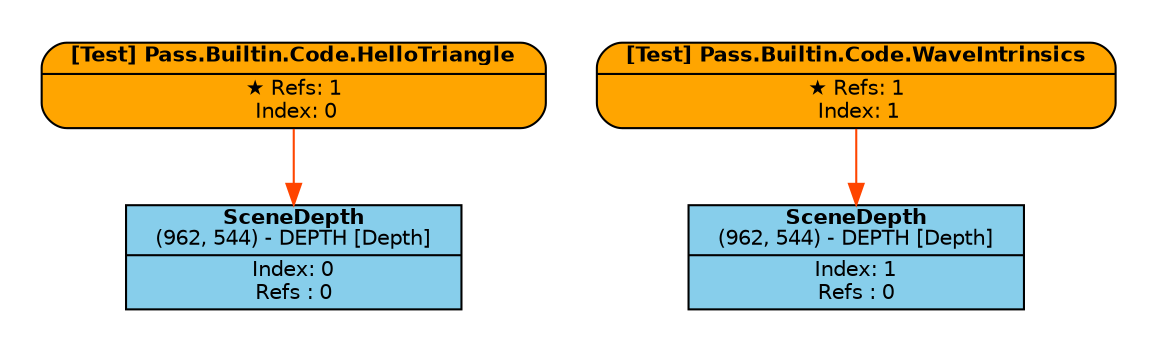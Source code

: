 digraph FrameGraph {
graph [style=invis, rankdir="TB" ordering=out, splines=spline]
node [shape=record, fontname="helvetica", fontsize=10, margin="0.2,0.03"]

P0 [label=<{ {<B>[Test] Pass.Builtin.Code.HelloTriangle</B>} | {&#x2605; Refs: 1<BR/> Index: 0} }> style="rounded,filled", fillcolor=orange]
P1 [label=<{ {<B>[Test] Pass.Builtin.Code.WaveIntrinsics</B>} | {&#x2605; Refs: 1<BR/> Index: 1} }> style="rounded,filled", fillcolor=orange]

R0_1 [label=<{ {<B>SceneDepth</B><BR/>(962, 544) - DEPTH [Depth]} | {Index: 0<BR/>Refs : 0} }> style=filled, fillcolor=skyblue]
R1_1 [label=<{ {<B>SceneDepth</B><BR/>(962, 544) - DEPTH [Depth]} | {Index: 1<BR/>Refs : 0} }> style=filled, fillcolor=skyblue]

P0 -> { R0_1 } [color=orangered]
P1 -> { R1_1 } [color=orangered]

R0_1 -> { } [color=olivedrab3]
R1_1 -> { } [color=olivedrab3]

subgraph cluster_0 {
P0 R0_1 
}
subgraph cluster_1 {
P1 R1_1 
}

subgraph cluster_imported_resources {
graph [style=dotted, fontname="helvetica", label=< <B>Imported</B> >]

}

}